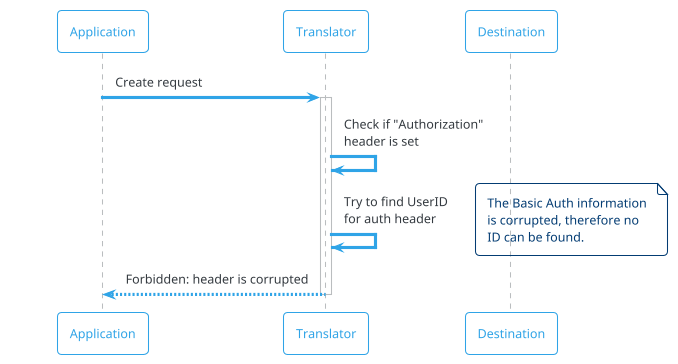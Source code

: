 @startuml
!theme cerulean-outline

participant "Application" as a
participant "Translator" as t
participant "Destination" as d

a -> t: Create request
activate t
    t -> t: Check if "Authorization"\nheader is set
    t -> t: Try to find UserID\nfor auth header
    note right
        The Basic Auth information
        is corrupted, therefore no
        ID can be found.
    end note
    return Forbidden: header is corrupted

@enduml
